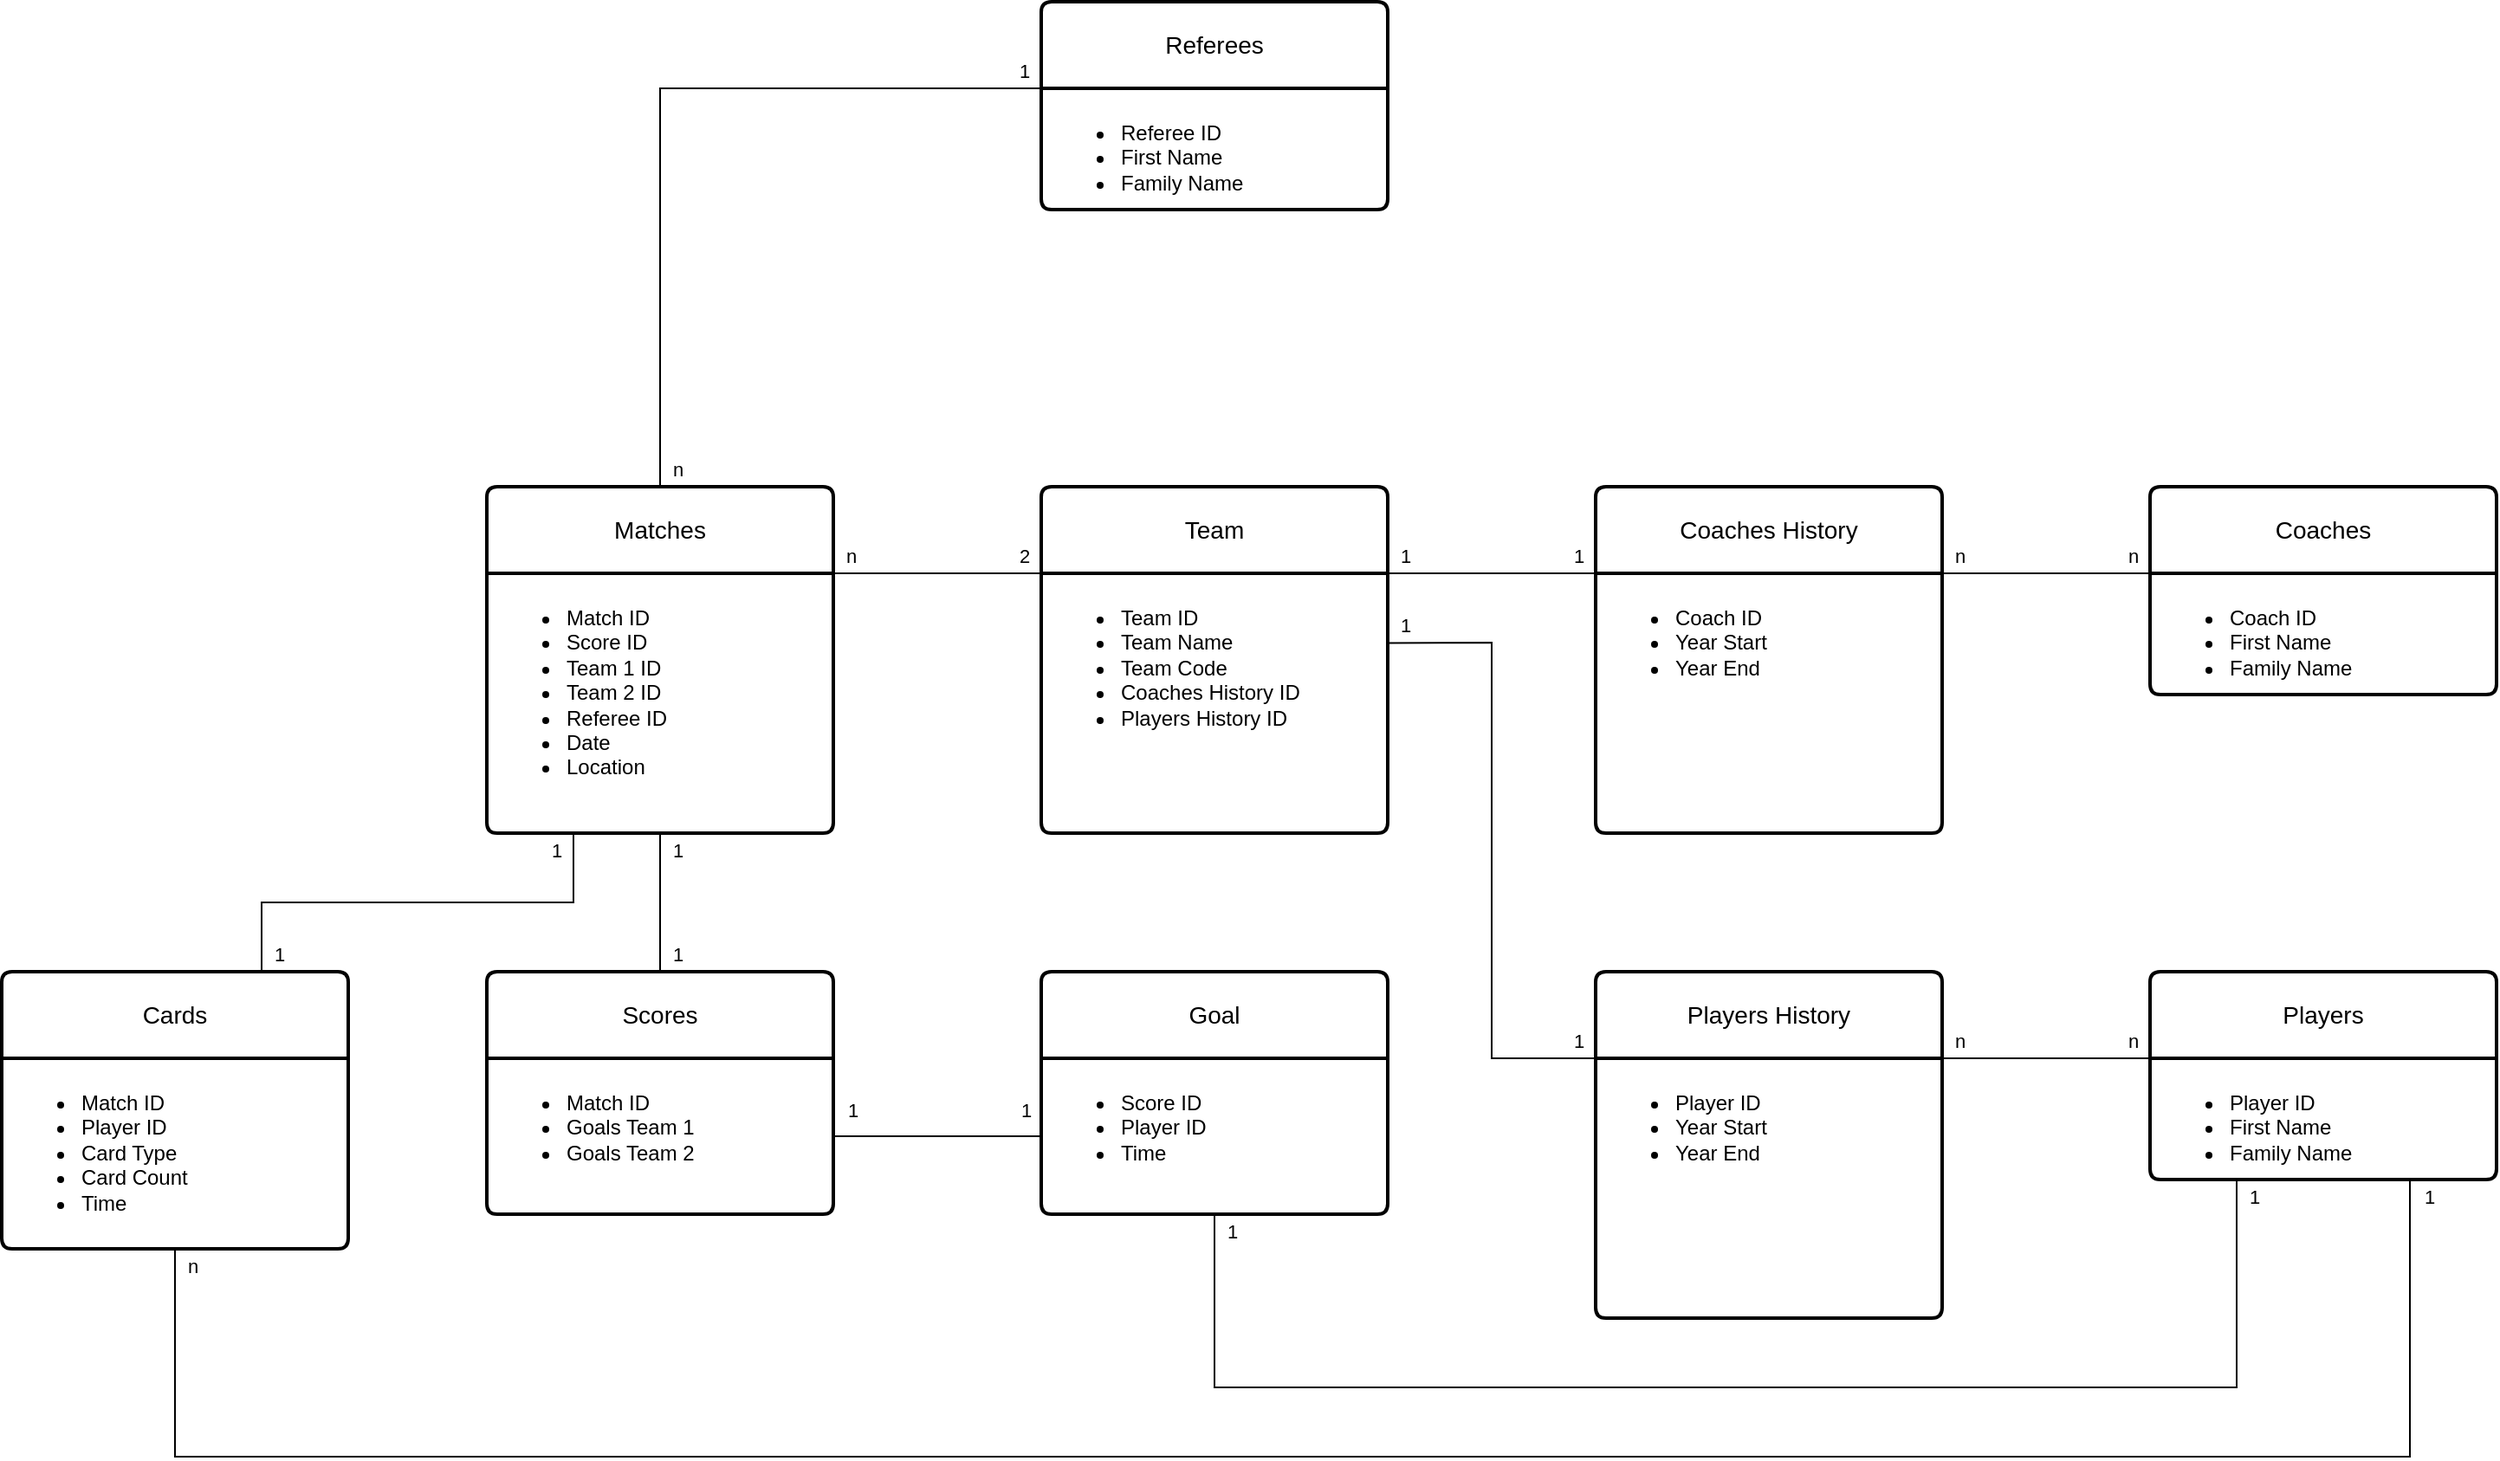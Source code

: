 <mxfile version="22.0.2" type="device">
  <diagram name="Pagina-1" id="4IaL9qAQcdTOdSfs2gjd">
    <mxGraphModel dx="2478" dy="1349" grid="1" gridSize="10" guides="1" tooltips="1" connect="1" arrows="1" fold="1" page="0" pageScale="1" pageWidth="827" pageHeight="1169" math="0" shadow="0">
      <root>
        <mxCell id="0" />
        <mxCell id="1" parent="0" />
        <mxCell id="vfa5IkDjSeRhQcr6tO53-1" value="Team" style="swimlane;childLayout=stackLayout;horizontal=1;startSize=50;horizontalStack=0;rounded=1;fontSize=14;fontStyle=0;strokeWidth=2;resizeParent=0;resizeLast=1;shadow=0;dashed=0;align=center;arcSize=4;whiteSpace=wrap;html=1;" vertex="1" parent="1">
          <mxGeometry x="40" y="40" width="200" height="200" as="geometry" />
        </mxCell>
        <mxCell id="vfa5IkDjSeRhQcr6tO53-2" value="&lt;ul&gt;&lt;li&gt;&lt;span style=&quot;background-color: initial;&quot;&gt;Team ID&lt;/span&gt;&lt;/li&gt;&lt;li&gt;&lt;span style=&quot;background-color: initial;&quot;&gt;Team Name&lt;/span&gt;&lt;/li&gt;&lt;li&gt;&lt;span style=&quot;background-color: initial;&quot;&gt;Team Code&lt;/span&gt;&lt;/li&gt;&lt;li&gt;&lt;span style=&quot;background-color: initial;&quot;&gt;Coaches History ID&lt;/span&gt;&lt;/li&gt;&lt;li&gt;&lt;span style=&quot;background-color: initial;&quot;&gt;Players History ID&lt;/span&gt;&lt;/li&gt;&lt;/ul&gt;" style="align=left;strokeColor=none;fillColor=none;spacingLeft=4;fontSize=12;verticalAlign=top;resizable=0;rotatable=0;part=1;html=1;" vertex="1" parent="vfa5IkDjSeRhQcr6tO53-1">
          <mxGeometry y="50" width="200" height="150" as="geometry" />
        </mxCell>
        <mxCell id="vfa5IkDjSeRhQcr6tO53-3" value="Coaches History" style="swimlane;childLayout=stackLayout;horizontal=1;startSize=50;horizontalStack=0;rounded=1;fontSize=14;fontStyle=0;strokeWidth=2;resizeParent=0;resizeLast=1;shadow=0;dashed=0;align=center;arcSize=4;whiteSpace=wrap;html=1;" vertex="1" parent="1">
          <mxGeometry x="360" y="40" width="200" height="200" as="geometry">
            <mxRectangle x="360" y="400" width="140" height="50" as="alternateBounds" />
          </mxGeometry>
        </mxCell>
        <mxCell id="vfa5IkDjSeRhQcr6tO53-4" value="&lt;ul&gt;&lt;li&gt;&lt;span style=&quot;background-color: initial;&quot;&gt;Coach ID&lt;/span&gt;&lt;br&gt;&lt;/li&gt;&lt;li&gt;&lt;span style=&quot;background-color: initial;&quot;&gt;Year Start&lt;/span&gt;&lt;/li&gt;&lt;li&gt;&lt;span style=&quot;background-color: initial;&quot;&gt;Year End&lt;/span&gt;&lt;/li&gt;&lt;/ul&gt;" style="align=left;strokeColor=none;fillColor=none;spacingLeft=4;fontSize=12;verticalAlign=top;resizable=0;rotatable=0;part=1;html=1;" vertex="1" parent="vfa5IkDjSeRhQcr6tO53-3">
          <mxGeometry y="50" width="200" height="150" as="geometry" />
        </mxCell>
        <mxCell id="vfa5IkDjSeRhQcr6tO53-9" value="" style="endArrow=none;html=1;rounded=0;exitX=1;exitY=0;exitDx=0;exitDy=0;entryX=0;entryY=0;entryDx=0;entryDy=0;" edge="1" parent="1" source="vfa5IkDjSeRhQcr6tO53-2" target="vfa5IkDjSeRhQcr6tO53-4">
          <mxGeometry width="50" height="50" relative="1" as="geometry">
            <mxPoint x="340" y="130" as="sourcePoint" />
            <mxPoint x="390" y="80" as="targetPoint" />
          </mxGeometry>
        </mxCell>
        <mxCell id="vfa5IkDjSeRhQcr6tO53-10" value="1" style="edgeLabel;html=1;align=center;verticalAlign=middle;resizable=0;points=[];" vertex="1" connectable="0" parent="vfa5IkDjSeRhQcr6tO53-9">
          <mxGeometry x="-0.174" y="1" relative="1" as="geometry">
            <mxPoint x="-40" y="-9" as="offset" />
          </mxGeometry>
        </mxCell>
        <mxCell id="vfa5IkDjSeRhQcr6tO53-11" value="1" style="edgeLabel;html=1;align=center;verticalAlign=middle;resizable=0;points=[];" vertex="1" connectable="0" parent="vfa5IkDjSeRhQcr6tO53-9">
          <mxGeometry x="0.729" relative="1" as="geometry">
            <mxPoint x="6" y="-10" as="offset" />
          </mxGeometry>
        </mxCell>
        <mxCell id="vfa5IkDjSeRhQcr6tO53-12" value="Coaches" style="swimlane;childLayout=stackLayout;horizontal=1;startSize=50;horizontalStack=0;rounded=1;fontSize=14;fontStyle=0;strokeWidth=2;resizeParent=0;resizeLast=1;shadow=0;dashed=0;align=center;arcSize=4;whiteSpace=wrap;html=1;" vertex="1" parent="1">
          <mxGeometry x="680" y="40" width="200" height="120" as="geometry">
            <mxRectangle x="680" y="400" width="80" height="50" as="alternateBounds" />
          </mxGeometry>
        </mxCell>
        <mxCell id="vfa5IkDjSeRhQcr6tO53-13" value="&lt;ul&gt;&lt;li&gt;&lt;span style=&quot;background-color: initial;&quot;&gt;Coach ID&lt;/span&gt;&lt;/li&gt;&lt;li&gt;&lt;span style=&quot;background-color: initial;&quot;&gt;First Name&lt;/span&gt;&lt;/li&gt;&lt;li&gt;&lt;span style=&quot;background-color: initial;&quot;&gt;Family Name&lt;/span&gt;&lt;/li&gt;&lt;/ul&gt;" style="align=left;strokeColor=none;fillColor=none;spacingLeft=4;fontSize=12;verticalAlign=top;resizable=0;rotatable=0;part=1;html=1;" vertex="1" parent="vfa5IkDjSeRhQcr6tO53-12">
          <mxGeometry y="50" width="200" height="70" as="geometry" />
        </mxCell>
        <mxCell id="vfa5IkDjSeRhQcr6tO53-14" value="" style="endArrow=none;html=1;rounded=0;entryX=0;entryY=0;entryDx=0;entryDy=0;exitX=1;exitY=0;exitDx=0;exitDy=0;" edge="1" parent="1" target="vfa5IkDjSeRhQcr6tO53-13" source="vfa5IkDjSeRhQcr6tO53-4">
          <mxGeometry width="50" height="50" relative="1" as="geometry">
            <mxPoint x="600" y="120" as="sourcePoint" />
            <mxPoint x="710" y="80" as="targetPoint" />
          </mxGeometry>
        </mxCell>
        <mxCell id="vfa5IkDjSeRhQcr6tO53-15" value="n" style="edgeLabel;html=1;align=center;verticalAlign=middle;resizable=0;points=[];" vertex="1" connectable="0" parent="vfa5IkDjSeRhQcr6tO53-14">
          <mxGeometry x="-0.174" y="1" relative="1" as="geometry">
            <mxPoint x="-40" y="-9" as="offset" />
          </mxGeometry>
        </mxCell>
        <mxCell id="vfa5IkDjSeRhQcr6tO53-16" value="n" style="edgeLabel;html=1;align=center;verticalAlign=middle;resizable=0;points=[];" vertex="1" connectable="0" parent="vfa5IkDjSeRhQcr6tO53-14">
          <mxGeometry x="0.729" relative="1" as="geometry">
            <mxPoint x="6" y="-10" as="offset" />
          </mxGeometry>
        </mxCell>
        <mxCell id="vfa5IkDjSeRhQcr6tO53-18" value="Players History" style="swimlane;childLayout=stackLayout;horizontal=1;startSize=50;horizontalStack=0;rounded=1;fontSize=14;fontStyle=0;strokeWidth=2;resizeParent=0;resizeLast=1;shadow=0;dashed=0;align=center;arcSize=4;whiteSpace=wrap;html=1;" vertex="1" parent="1">
          <mxGeometry x="360" y="320" width="200" height="200" as="geometry">
            <mxRectangle x="360" y="400" width="140" height="50" as="alternateBounds" />
          </mxGeometry>
        </mxCell>
        <mxCell id="vfa5IkDjSeRhQcr6tO53-19" value="&lt;ul&gt;&lt;li&gt;&lt;span style=&quot;background-color: initial;&quot;&gt;Player ID&lt;/span&gt;&lt;br&gt;&lt;/li&gt;&lt;li&gt;&lt;span style=&quot;background-color: initial;&quot;&gt;Year Start&lt;/span&gt;&lt;/li&gt;&lt;li&gt;&lt;span style=&quot;background-color: initial;&quot;&gt;Year End&lt;/span&gt;&lt;/li&gt;&lt;/ul&gt;" style="align=left;strokeColor=none;fillColor=none;spacingLeft=4;fontSize=12;verticalAlign=top;resizable=0;rotatable=0;part=1;html=1;" vertex="1" parent="vfa5IkDjSeRhQcr6tO53-18">
          <mxGeometry y="50" width="200" height="150" as="geometry" />
        </mxCell>
        <mxCell id="vfa5IkDjSeRhQcr6tO53-20" value="" style="endArrow=none;html=1;rounded=0;exitX=1;exitY=0.268;exitDx=0;exitDy=0;entryX=0;entryY=0;entryDx=0;entryDy=0;exitPerimeter=0;" edge="1" parent="1" target="vfa5IkDjSeRhQcr6tO53-19" source="vfa5IkDjSeRhQcr6tO53-2">
          <mxGeometry width="50" height="50" relative="1" as="geometry">
            <mxPoint x="240" y="370" as="sourcePoint" />
            <mxPoint x="390" y="360" as="targetPoint" />
            <Array as="points">
              <mxPoint x="300" y="130" />
              <mxPoint x="300" y="370" />
            </Array>
          </mxGeometry>
        </mxCell>
        <mxCell id="vfa5IkDjSeRhQcr6tO53-21" value="1" style="edgeLabel;html=1;align=center;verticalAlign=middle;resizable=0;points=[];" vertex="1" connectable="0" parent="vfa5IkDjSeRhQcr6tO53-20">
          <mxGeometry x="-0.174" y="1" relative="1" as="geometry">
            <mxPoint x="-51" y="-99" as="offset" />
          </mxGeometry>
        </mxCell>
        <mxCell id="vfa5IkDjSeRhQcr6tO53-22" value="1" style="edgeLabel;html=1;align=center;verticalAlign=middle;resizable=0;points=[];" vertex="1" connectable="0" parent="vfa5IkDjSeRhQcr6tO53-20">
          <mxGeometry x="0.729" relative="1" as="geometry">
            <mxPoint x="39" y="-10" as="offset" />
          </mxGeometry>
        </mxCell>
        <mxCell id="vfa5IkDjSeRhQcr6tO53-23" value="Players" style="swimlane;childLayout=stackLayout;horizontal=1;startSize=50;horizontalStack=0;rounded=1;fontSize=14;fontStyle=0;strokeWidth=2;resizeParent=0;resizeLast=1;shadow=0;dashed=0;align=center;arcSize=4;whiteSpace=wrap;html=1;" vertex="1" parent="1">
          <mxGeometry x="680" y="320" width="200" height="120" as="geometry">
            <mxRectangle x="680" y="400" width="80" height="50" as="alternateBounds" />
          </mxGeometry>
        </mxCell>
        <mxCell id="vfa5IkDjSeRhQcr6tO53-24" value="&lt;ul&gt;&lt;li&gt;&lt;span style=&quot;background-color: initial;&quot;&gt;Player ID&lt;/span&gt;&lt;/li&gt;&lt;li&gt;&lt;span style=&quot;background-color: initial;&quot;&gt;First Name&lt;/span&gt;&lt;/li&gt;&lt;li&gt;&lt;span style=&quot;background-color: initial;&quot;&gt;Family Name&lt;/span&gt;&lt;/li&gt;&lt;/ul&gt;" style="align=left;strokeColor=none;fillColor=none;spacingLeft=4;fontSize=12;verticalAlign=top;resizable=0;rotatable=0;part=1;html=1;" vertex="1" parent="vfa5IkDjSeRhQcr6tO53-23">
          <mxGeometry y="50" width="200" height="70" as="geometry" />
        </mxCell>
        <mxCell id="vfa5IkDjSeRhQcr6tO53-25" value="" style="endArrow=none;html=1;rounded=0;entryX=0;entryY=0;entryDx=0;entryDy=0;exitX=1;exitY=0;exitDx=0;exitDy=0;" edge="1" parent="1" source="vfa5IkDjSeRhQcr6tO53-19" target="vfa5IkDjSeRhQcr6tO53-24">
          <mxGeometry width="50" height="50" relative="1" as="geometry">
            <mxPoint x="600" y="400" as="sourcePoint" />
            <mxPoint x="710" y="360" as="targetPoint" />
          </mxGeometry>
        </mxCell>
        <mxCell id="vfa5IkDjSeRhQcr6tO53-26" value="n" style="edgeLabel;html=1;align=center;verticalAlign=middle;resizable=0;points=[];" vertex="1" connectable="0" parent="vfa5IkDjSeRhQcr6tO53-25">
          <mxGeometry x="-0.174" y="1" relative="1" as="geometry">
            <mxPoint x="-40" y="-9" as="offset" />
          </mxGeometry>
        </mxCell>
        <mxCell id="vfa5IkDjSeRhQcr6tO53-27" value="n" style="edgeLabel;html=1;align=center;verticalAlign=middle;resizable=0;points=[];" vertex="1" connectable="0" parent="vfa5IkDjSeRhQcr6tO53-25">
          <mxGeometry x="0.729" relative="1" as="geometry">
            <mxPoint x="6" y="-10" as="offset" />
          </mxGeometry>
        </mxCell>
        <mxCell id="vfa5IkDjSeRhQcr6tO53-28" value="Matches" style="swimlane;childLayout=stackLayout;horizontal=1;startSize=50;horizontalStack=0;rounded=1;fontSize=14;fontStyle=0;strokeWidth=2;resizeParent=0;resizeLast=1;shadow=0;dashed=0;align=center;arcSize=4;whiteSpace=wrap;html=1;" vertex="1" parent="1">
          <mxGeometry x="-280" y="40" width="200" height="200" as="geometry">
            <mxRectangle x="360" y="400" width="140" height="50" as="alternateBounds" />
          </mxGeometry>
        </mxCell>
        <mxCell id="vfa5IkDjSeRhQcr6tO53-29" value="&lt;ul&gt;&lt;li&gt;&lt;span style=&quot;background-color: initial;&quot;&gt;Match ID&lt;/span&gt;&lt;/li&gt;&lt;li&gt;Score ID&lt;/li&gt;&lt;li&gt;&lt;span style=&quot;background-color: initial;&quot;&gt;Team 1 ID&lt;/span&gt;&lt;/li&gt;&lt;li&gt;&lt;span style=&quot;background-color: initial;&quot;&gt;Team 2 ID&lt;/span&gt;&lt;/li&gt;&lt;li&gt;&lt;span style=&quot;background-color: initial;&quot;&gt;Referee ID&lt;/span&gt;&lt;/li&gt;&lt;li&gt;Date&lt;/li&gt;&lt;li&gt;&lt;span style=&quot;background-color: initial;&quot;&gt;Location&lt;/span&gt;&lt;/li&gt;&lt;/ul&gt;" style="align=left;strokeColor=none;fillColor=none;spacingLeft=4;fontSize=12;verticalAlign=top;resizable=0;rotatable=0;part=1;html=1;" vertex="1" parent="vfa5IkDjSeRhQcr6tO53-28">
          <mxGeometry y="50" width="200" height="150" as="geometry" />
        </mxCell>
        <mxCell id="vfa5IkDjSeRhQcr6tO53-30" value="Scores" style="swimlane;childLayout=stackLayout;horizontal=1;startSize=50;horizontalStack=0;rounded=1;fontSize=14;fontStyle=0;strokeWidth=2;resizeParent=0;resizeLast=1;shadow=0;dashed=0;align=center;arcSize=4;whiteSpace=wrap;html=1;" vertex="1" parent="1">
          <mxGeometry x="-280" y="320" width="200" height="140" as="geometry">
            <mxRectangle x="360" y="400" width="140" height="50" as="alternateBounds" />
          </mxGeometry>
        </mxCell>
        <mxCell id="vfa5IkDjSeRhQcr6tO53-31" value="&lt;ul&gt;&lt;li&gt;&lt;span style=&quot;background-color: initial;&quot;&gt;Match ID&lt;/span&gt;&lt;br&gt;&lt;/li&gt;&lt;li&gt;Goals Team 1&lt;/li&gt;&lt;li&gt;Goals Team 2&lt;/li&gt;&lt;/ul&gt;" style="align=left;strokeColor=none;fillColor=none;spacingLeft=4;fontSize=12;verticalAlign=top;resizable=0;rotatable=0;part=1;html=1;" vertex="1" parent="vfa5IkDjSeRhQcr6tO53-30">
          <mxGeometry y="50" width="200" height="90" as="geometry" />
        </mxCell>
        <mxCell id="vfa5IkDjSeRhQcr6tO53-32" value="" style="endArrow=none;html=1;rounded=0;exitX=1;exitY=0;exitDx=0;exitDy=0;entryX=0;entryY=0;entryDx=0;entryDy=0;" edge="1" parent="1" source="vfa5IkDjSeRhQcr6tO53-29" target="vfa5IkDjSeRhQcr6tO53-2">
          <mxGeometry width="50" height="50" relative="1" as="geometry">
            <mxPoint x="250" y="138" as="sourcePoint" />
            <mxPoint x="370" y="380" as="targetPoint" />
          </mxGeometry>
        </mxCell>
        <mxCell id="vfa5IkDjSeRhQcr6tO53-33" value="n" style="edgeLabel;html=1;align=center;verticalAlign=middle;resizable=0;points=[];" vertex="1" connectable="0" parent="vfa5IkDjSeRhQcr6tO53-32">
          <mxGeometry x="-0.174" y="1" relative="1" as="geometry">
            <mxPoint x="-40" y="-9" as="offset" />
          </mxGeometry>
        </mxCell>
        <mxCell id="vfa5IkDjSeRhQcr6tO53-34" value="2" style="edgeLabel;html=1;align=center;verticalAlign=middle;resizable=0;points=[];" vertex="1" connectable="0" parent="vfa5IkDjSeRhQcr6tO53-32">
          <mxGeometry x="0.729" relative="1" as="geometry">
            <mxPoint x="6" y="-10" as="offset" />
          </mxGeometry>
        </mxCell>
        <mxCell id="vfa5IkDjSeRhQcr6tO53-35" value="" style="endArrow=none;html=1;rounded=0;exitX=0.5;exitY=1;exitDx=0;exitDy=0;entryX=0.5;entryY=0;entryDx=0;entryDy=0;" edge="1" parent="1" source="vfa5IkDjSeRhQcr6tO53-29" target="vfa5IkDjSeRhQcr6tO53-30">
          <mxGeometry width="50" height="50" relative="1" as="geometry">
            <mxPoint x="-70" y="100" as="sourcePoint" />
            <mxPoint x="50" y="100" as="targetPoint" />
          </mxGeometry>
        </mxCell>
        <mxCell id="vfa5IkDjSeRhQcr6tO53-36" value="1" style="edgeLabel;html=1;align=center;verticalAlign=middle;resizable=0;points=[];" vertex="1" connectable="0" parent="vfa5IkDjSeRhQcr6tO53-35">
          <mxGeometry x="-0.174" y="1" relative="1" as="geometry">
            <mxPoint x="9" y="-23" as="offset" />
          </mxGeometry>
        </mxCell>
        <mxCell id="vfa5IkDjSeRhQcr6tO53-37" value="1" style="edgeLabel;html=1;align=center;verticalAlign=middle;resizable=0;points=[];" vertex="1" connectable="0" parent="vfa5IkDjSeRhQcr6tO53-35">
          <mxGeometry x="0.729" relative="1" as="geometry">
            <mxPoint x="10" y="1" as="offset" />
          </mxGeometry>
        </mxCell>
        <mxCell id="vfa5IkDjSeRhQcr6tO53-38" value="Goal" style="swimlane;childLayout=stackLayout;horizontal=1;startSize=50;horizontalStack=0;rounded=1;fontSize=14;fontStyle=0;strokeWidth=2;resizeParent=0;resizeLast=1;shadow=0;dashed=0;align=center;arcSize=4;whiteSpace=wrap;html=1;" vertex="1" parent="1">
          <mxGeometry x="40" y="320" width="200" height="140" as="geometry">
            <mxRectangle x="360" y="400" width="140" height="50" as="alternateBounds" />
          </mxGeometry>
        </mxCell>
        <mxCell id="vfa5IkDjSeRhQcr6tO53-39" value="&lt;ul&gt;&lt;li&gt;Score ID&lt;/li&gt;&lt;li&gt;Player ID&lt;/li&gt;&lt;li&gt;Time&lt;/li&gt;&lt;/ul&gt;" style="align=left;strokeColor=none;fillColor=none;spacingLeft=4;fontSize=12;verticalAlign=top;resizable=0;rotatable=0;part=1;html=1;" vertex="1" parent="vfa5IkDjSeRhQcr6tO53-38">
          <mxGeometry y="50" width="200" height="90" as="geometry" />
        </mxCell>
        <mxCell id="vfa5IkDjSeRhQcr6tO53-40" value="" style="endArrow=none;html=1;rounded=0;exitX=0;exitY=0.5;exitDx=0;exitDy=0;entryX=1;entryY=0.5;entryDx=0;entryDy=0;" edge="1" parent="1" source="vfa5IkDjSeRhQcr6tO53-39" target="vfa5IkDjSeRhQcr6tO53-31">
          <mxGeometry width="50" height="50" relative="1" as="geometry">
            <mxPoint x="-170" y="250" as="sourcePoint" />
            <mxPoint x="-170" y="330" as="targetPoint" />
          </mxGeometry>
        </mxCell>
        <mxCell id="vfa5IkDjSeRhQcr6tO53-41" value="1" style="edgeLabel;html=1;align=center;verticalAlign=middle;resizable=0;points=[];" vertex="1" connectable="0" parent="vfa5IkDjSeRhQcr6tO53-40">
          <mxGeometry x="-0.174" y="1" relative="1" as="geometry">
            <mxPoint x="40" y="-16" as="offset" />
          </mxGeometry>
        </mxCell>
        <mxCell id="vfa5IkDjSeRhQcr6tO53-42" value="1" style="edgeLabel;html=1;align=center;verticalAlign=middle;resizable=0;points=[];" vertex="1" connectable="0" parent="vfa5IkDjSeRhQcr6tO53-40">
          <mxGeometry x="0.729" relative="1" as="geometry">
            <mxPoint x="-6" y="-15" as="offset" />
          </mxGeometry>
        </mxCell>
        <mxCell id="vfa5IkDjSeRhQcr6tO53-43" value="" style="endArrow=none;html=1;rounded=0;exitX=0.5;exitY=1;exitDx=0;exitDy=0;entryX=0.25;entryY=1;entryDx=0;entryDy=0;" edge="1" parent="1" source="vfa5IkDjSeRhQcr6tO53-39" target="vfa5IkDjSeRhQcr6tO53-24">
          <mxGeometry width="50" height="50" relative="1" as="geometry">
            <mxPoint x="290" y="540" as="sourcePoint" />
            <mxPoint x="410" y="782" as="targetPoint" />
            <Array as="points">
              <mxPoint x="140" y="560" />
              <mxPoint x="730" y="560" />
            </Array>
          </mxGeometry>
        </mxCell>
        <mxCell id="vfa5IkDjSeRhQcr6tO53-44" value="1" style="edgeLabel;html=1;align=center;verticalAlign=middle;resizable=0;points=[];" vertex="1" connectable="0" parent="vfa5IkDjSeRhQcr6tO53-43">
          <mxGeometry x="-0.174" y="1" relative="1" as="geometry">
            <mxPoint x="-225" y="-89" as="offset" />
          </mxGeometry>
        </mxCell>
        <mxCell id="vfa5IkDjSeRhQcr6tO53-45" value="1" style="edgeLabel;html=1;align=center;verticalAlign=middle;resizable=0;points=[];" vertex="1" connectable="0" parent="vfa5IkDjSeRhQcr6tO53-43">
          <mxGeometry x="0.729" relative="1" as="geometry">
            <mxPoint x="10" y="-100" as="offset" />
          </mxGeometry>
        </mxCell>
        <mxCell id="vfa5IkDjSeRhQcr6tO53-46" value="Cards" style="swimlane;childLayout=stackLayout;horizontal=1;startSize=50;horizontalStack=0;rounded=1;fontSize=14;fontStyle=0;strokeWidth=2;resizeParent=0;resizeLast=1;shadow=0;dashed=0;align=center;arcSize=4;whiteSpace=wrap;html=1;" vertex="1" parent="1">
          <mxGeometry x="-560" y="320" width="200" height="160" as="geometry">
            <mxRectangle x="360" y="400" width="140" height="50" as="alternateBounds" />
          </mxGeometry>
        </mxCell>
        <mxCell id="vfa5IkDjSeRhQcr6tO53-47" value="&lt;ul&gt;&lt;li&gt;&lt;span style=&quot;background-color: initial;&quot;&gt;Match ID&lt;/span&gt;&lt;br&gt;&lt;/li&gt;&lt;li&gt;Player ID&lt;/li&gt;&lt;li&gt;Card Type&lt;/li&gt;&lt;li&gt;Card Count&lt;/li&gt;&lt;li&gt;Time&lt;/li&gt;&lt;/ul&gt;" style="align=left;strokeColor=none;fillColor=none;spacingLeft=4;fontSize=12;verticalAlign=top;resizable=0;rotatable=0;part=1;html=1;" vertex="1" parent="vfa5IkDjSeRhQcr6tO53-46">
          <mxGeometry y="50" width="200" height="110" as="geometry" />
        </mxCell>
        <mxCell id="vfa5IkDjSeRhQcr6tO53-48" value="" style="endArrow=none;html=1;rounded=0;exitX=0.5;exitY=1;exitDx=0;exitDy=0;entryX=0.75;entryY=1;entryDx=0;entryDy=0;" edge="1" parent="1" source="vfa5IkDjSeRhQcr6tO53-47" target="vfa5IkDjSeRhQcr6tO53-24">
          <mxGeometry width="50" height="50" relative="1" as="geometry">
            <mxPoint x="150" y="470" as="sourcePoint" />
            <mxPoint x="790" y="450" as="targetPoint" />
            <Array as="points">
              <mxPoint x="-460" y="600" />
              <mxPoint x="830" y="600" />
            </Array>
          </mxGeometry>
        </mxCell>
        <mxCell id="vfa5IkDjSeRhQcr6tO53-49" value="n" style="edgeLabel;html=1;align=center;verticalAlign=middle;resizable=0;points=[];" vertex="1" connectable="0" parent="vfa5IkDjSeRhQcr6tO53-48">
          <mxGeometry x="-0.174" y="1" relative="1" as="geometry">
            <mxPoint x="-519" y="-109" as="offset" />
          </mxGeometry>
        </mxCell>
        <mxCell id="vfa5IkDjSeRhQcr6tO53-50" value="1" style="edgeLabel;html=1;align=center;verticalAlign=middle;resizable=0;points=[];" vertex="1" connectable="0" parent="vfa5IkDjSeRhQcr6tO53-48">
          <mxGeometry x="0.729" relative="1" as="geometry">
            <mxPoint x="63" y="-150" as="offset" />
          </mxGeometry>
        </mxCell>
        <mxCell id="vfa5IkDjSeRhQcr6tO53-51" value="" style="endArrow=none;html=1;rounded=0;exitX=0.25;exitY=1;exitDx=0;exitDy=0;entryX=0.75;entryY=0;entryDx=0;entryDy=0;" edge="1" parent="1" source="vfa5IkDjSeRhQcr6tO53-29" target="vfa5IkDjSeRhQcr6tO53-46">
          <mxGeometry width="50" height="50" relative="1" as="geometry">
            <mxPoint x="-170" y="250" as="sourcePoint" />
            <mxPoint x="-170" y="330" as="targetPoint" />
            <Array as="points">
              <mxPoint x="-230" y="280" />
              <mxPoint x="-410" y="280" />
            </Array>
          </mxGeometry>
        </mxCell>
        <mxCell id="vfa5IkDjSeRhQcr6tO53-52" value="1" style="edgeLabel;html=1;align=center;verticalAlign=middle;resizable=0;points=[];" vertex="1" connectable="0" parent="vfa5IkDjSeRhQcr6tO53-51">
          <mxGeometry x="-0.174" y="1" relative="1" as="geometry">
            <mxPoint x="57" y="-31" as="offset" />
          </mxGeometry>
        </mxCell>
        <mxCell id="vfa5IkDjSeRhQcr6tO53-53" value="1" style="edgeLabel;html=1;align=center;verticalAlign=middle;resizable=0;points=[];" vertex="1" connectable="0" parent="vfa5IkDjSeRhQcr6tO53-51">
          <mxGeometry x="0.729" relative="1" as="geometry">
            <mxPoint x="10" y="25" as="offset" />
          </mxGeometry>
        </mxCell>
        <mxCell id="vfa5IkDjSeRhQcr6tO53-59" value="Referees" style="swimlane;childLayout=stackLayout;horizontal=1;startSize=50;horizontalStack=0;rounded=1;fontSize=14;fontStyle=0;strokeWidth=2;resizeParent=0;resizeLast=1;shadow=0;dashed=0;align=center;arcSize=4;whiteSpace=wrap;html=1;" vertex="1" parent="1">
          <mxGeometry x="40" y="-240" width="200" height="120" as="geometry">
            <mxRectangle x="680" y="400" width="80" height="50" as="alternateBounds" />
          </mxGeometry>
        </mxCell>
        <mxCell id="vfa5IkDjSeRhQcr6tO53-60" value="&lt;ul&gt;&lt;li&gt;&lt;span style=&quot;background-color: initial;&quot;&gt;Referee ID&lt;/span&gt;&lt;/li&gt;&lt;li&gt;&lt;span style=&quot;background-color: initial;&quot;&gt;First Name&lt;/span&gt;&lt;/li&gt;&lt;li&gt;&lt;span style=&quot;background-color: initial;&quot;&gt;Family Name&lt;/span&gt;&lt;/li&gt;&lt;/ul&gt;" style="align=left;strokeColor=none;fillColor=none;spacingLeft=4;fontSize=12;verticalAlign=top;resizable=0;rotatable=0;part=1;html=1;" vertex="1" parent="vfa5IkDjSeRhQcr6tO53-59">
          <mxGeometry y="50" width="200" height="70" as="geometry" />
        </mxCell>
        <mxCell id="vfa5IkDjSeRhQcr6tO53-61" value="" style="endArrow=none;html=1;rounded=0;entryX=0;entryY=0;entryDx=0;entryDy=0;exitX=0.5;exitY=0;exitDx=0;exitDy=0;" edge="1" parent="1" source="vfa5IkDjSeRhQcr6tO53-28" target="vfa5IkDjSeRhQcr6tO53-60">
          <mxGeometry width="50" height="50" relative="1" as="geometry">
            <mxPoint x="240" y="-190" as="sourcePoint" />
            <mxPoint x="390" y="-200" as="targetPoint" />
            <Array as="points">
              <mxPoint x="-180" y="-190" />
            </Array>
          </mxGeometry>
        </mxCell>
        <mxCell id="vfa5IkDjSeRhQcr6tO53-62" value="n" style="edgeLabel;html=1;align=center;verticalAlign=middle;resizable=0;points=[];" vertex="1" connectable="0" parent="vfa5IkDjSeRhQcr6tO53-61">
          <mxGeometry x="-0.174" y="1" relative="1" as="geometry">
            <mxPoint x="11" y="176" as="offset" />
          </mxGeometry>
        </mxCell>
        <mxCell id="vfa5IkDjSeRhQcr6tO53-63" value="1" style="edgeLabel;html=1;align=center;verticalAlign=middle;resizable=0;points=[];" vertex="1" connectable="0" parent="vfa5IkDjSeRhQcr6tO53-61">
          <mxGeometry x="0.729" relative="1" as="geometry">
            <mxPoint x="51" y="-10" as="offset" />
          </mxGeometry>
        </mxCell>
      </root>
    </mxGraphModel>
  </diagram>
</mxfile>
